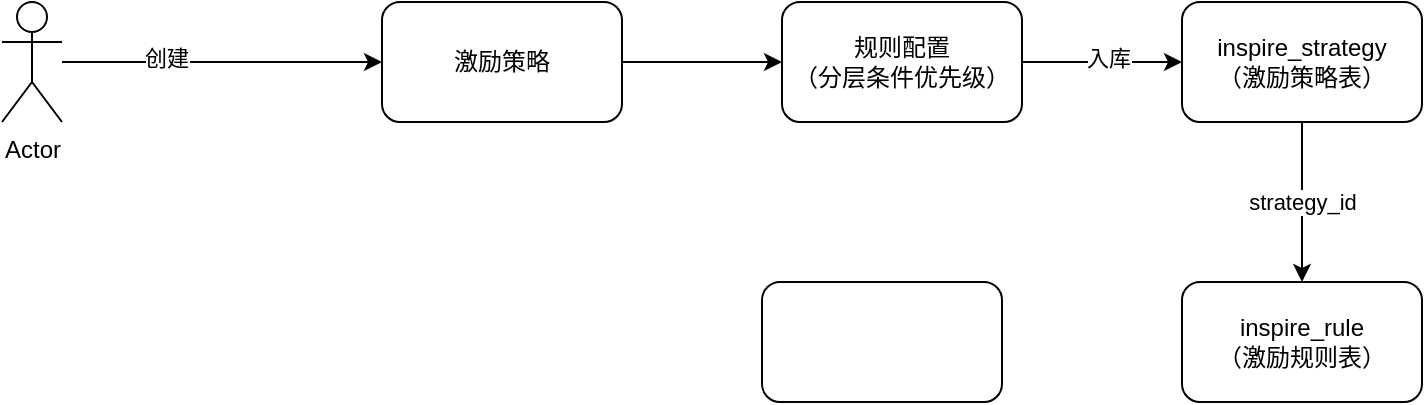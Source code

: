 <mxfile version="20.8.23" type="github">
  <diagram name="第 1 页" id="JaNlK0dR6edvkOwPo-ah">
    <mxGraphModel dx="1406" dy="672" grid="1" gridSize="10" guides="1" tooltips="1" connect="1" arrows="1" fold="1" page="1" pageScale="1" pageWidth="827" pageHeight="1169" math="0" shadow="0">
      <root>
        <mxCell id="0" />
        <mxCell id="1" parent="0" />
        <mxCell id="07U4XjZwByyUyWGIjWmX-3" value="" style="edgeStyle=orthogonalEdgeStyle;rounded=0;orthogonalLoop=1;jettySize=auto;html=1;" edge="1" parent="1" source="07U4XjZwByyUyWGIjWmX-1">
          <mxGeometry relative="1" as="geometry">
            <mxPoint x="230" y="120" as="targetPoint" />
          </mxGeometry>
        </mxCell>
        <mxCell id="07U4XjZwByyUyWGIjWmX-4" value="创建" style="edgeLabel;html=1;align=center;verticalAlign=middle;resizable=0;points=[];" vertex="1" connectable="0" parent="07U4XjZwByyUyWGIjWmX-3">
          <mxGeometry x="-0.35" y="2" relative="1" as="geometry">
            <mxPoint as="offset" />
          </mxGeometry>
        </mxCell>
        <mxCell id="07U4XjZwByyUyWGIjWmX-1" value="Actor" style="shape=umlActor;verticalLabelPosition=bottom;verticalAlign=top;html=1;outlineConnect=0;" vertex="1" parent="1">
          <mxGeometry x="40" y="90" width="30" height="60" as="geometry" />
        </mxCell>
        <mxCell id="07U4XjZwByyUyWGIjWmX-7" value="" style="edgeStyle=orthogonalEdgeStyle;rounded=0;orthogonalLoop=1;jettySize=auto;html=1;" edge="1" parent="1" source="07U4XjZwByyUyWGIjWmX-5" target="07U4XjZwByyUyWGIjWmX-6">
          <mxGeometry relative="1" as="geometry" />
        </mxCell>
        <mxCell id="07U4XjZwByyUyWGIjWmX-5" value="激励策略" style="rounded=1;whiteSpace=wrap;html=1;" vertex="1" parent="1">
          <mxGeometry x="230" y="90" width="120" height="60" as="geometry" />
        </mxCell>
        <mxCell id="07U4XjZwByyUyWGIjWmX-9" value="" style="edgeStyle=orthogonalEdgeStyle;rounded=0;orthogonalLoop=1;jettySize=auto;html=1;" edge="1" parent="1" source="07U4XjZwByyUyWGIjWmX-6" target="07U4XjZwByyUyWGIjWmX-8">
          <mxGeometry relative="1" as="geometry" />
        </mxCell>
        <mxCell id="07U4XjZwByyUyWGIjWmX-10" value="入库" style="edgeLabel;html=1;align=center;verticalAlign=middle;resizable=0;points=[];" vertex="1" connectable="0" parent="07U4XjZwByyUyWGIjWmX-9">
          <mxGeometry x="0.075" y="3" relative="1" as="geometry">
            <mxPoint y="1" as="offset" />
          </mxGeometry>
        </mxCell>
        <mxCell id="07U4XjZwByyUyWGIjWmX-6" value="规则配置&lt;br&gt;（分层条件优先级）" style="whiteSpace=wrap;html=1;rounded=1;" vertex="1" parent="1">
          <mxGeometry x="430" y="90" width="120" height="60" as="geometry" />
        </mxCell>
        <mxCell id="07U4XjZwByyUyWGIjWmX-12" value="strategy_id" style="edgeStyle=orthogonalEdgeStyle;rounded=0;orthogonalLoop=1;jettySize=auto;html=1;entryX=0.5;entryY=0;entryDx=0;entryDy=0;" edge="1" parent="1" source="07U4XjZwByyUyWGIjWmX-8" target="07U4XjZwByyUyWGIjWmX-11">
          <mxGeometry relative="1" as="geometry" />
        </mxCell>
        <UserObject label="inspire_strategy&lt;br&gt;（激励策略表）" tooltip="将规则中的配置拆分为每一个字段组装成json存入strategy_ruleview" id="07U4XjZwByyUyWGIjWmX-8">
          <mxCell style="whiteSpace=wrap;html=1;rounded=1;" vertex="1" parent="1">
            <mxGeometry x="630" y="90" width="120" height="60" as="geometry" />
          </mxCell>
        </UserObject>
        <UserObject label="inspire_rule&lt;br&gt;（激励规则表）" tooltip="将策略拆分的前置条件与结果条进分别存入rule_condition、rule_resultformula" id="07U4XjZwByyUyWGIjWmX-11">
          <mxCell style="whiteSpace=wrap;html=1;rounded=1;" vertex="1" parent="1">
            <mxGeometry x="630" y="230" width="120" height="60" as="geometry" />
          </mxCell>
        </UserObject>
        <mxCell id="07U4XjZwByyUyWGIjWmX-13" value="" style="whiteSpace=wrap;html=1;rounded=1;" vertex="1" parent="1">
          <mxGeometry x="420" y="230" width="120" height="60" as="geometry" />
        </mxCell>
      </root>
    </mxGraphModel>
  </diagram>
</mxfile>
